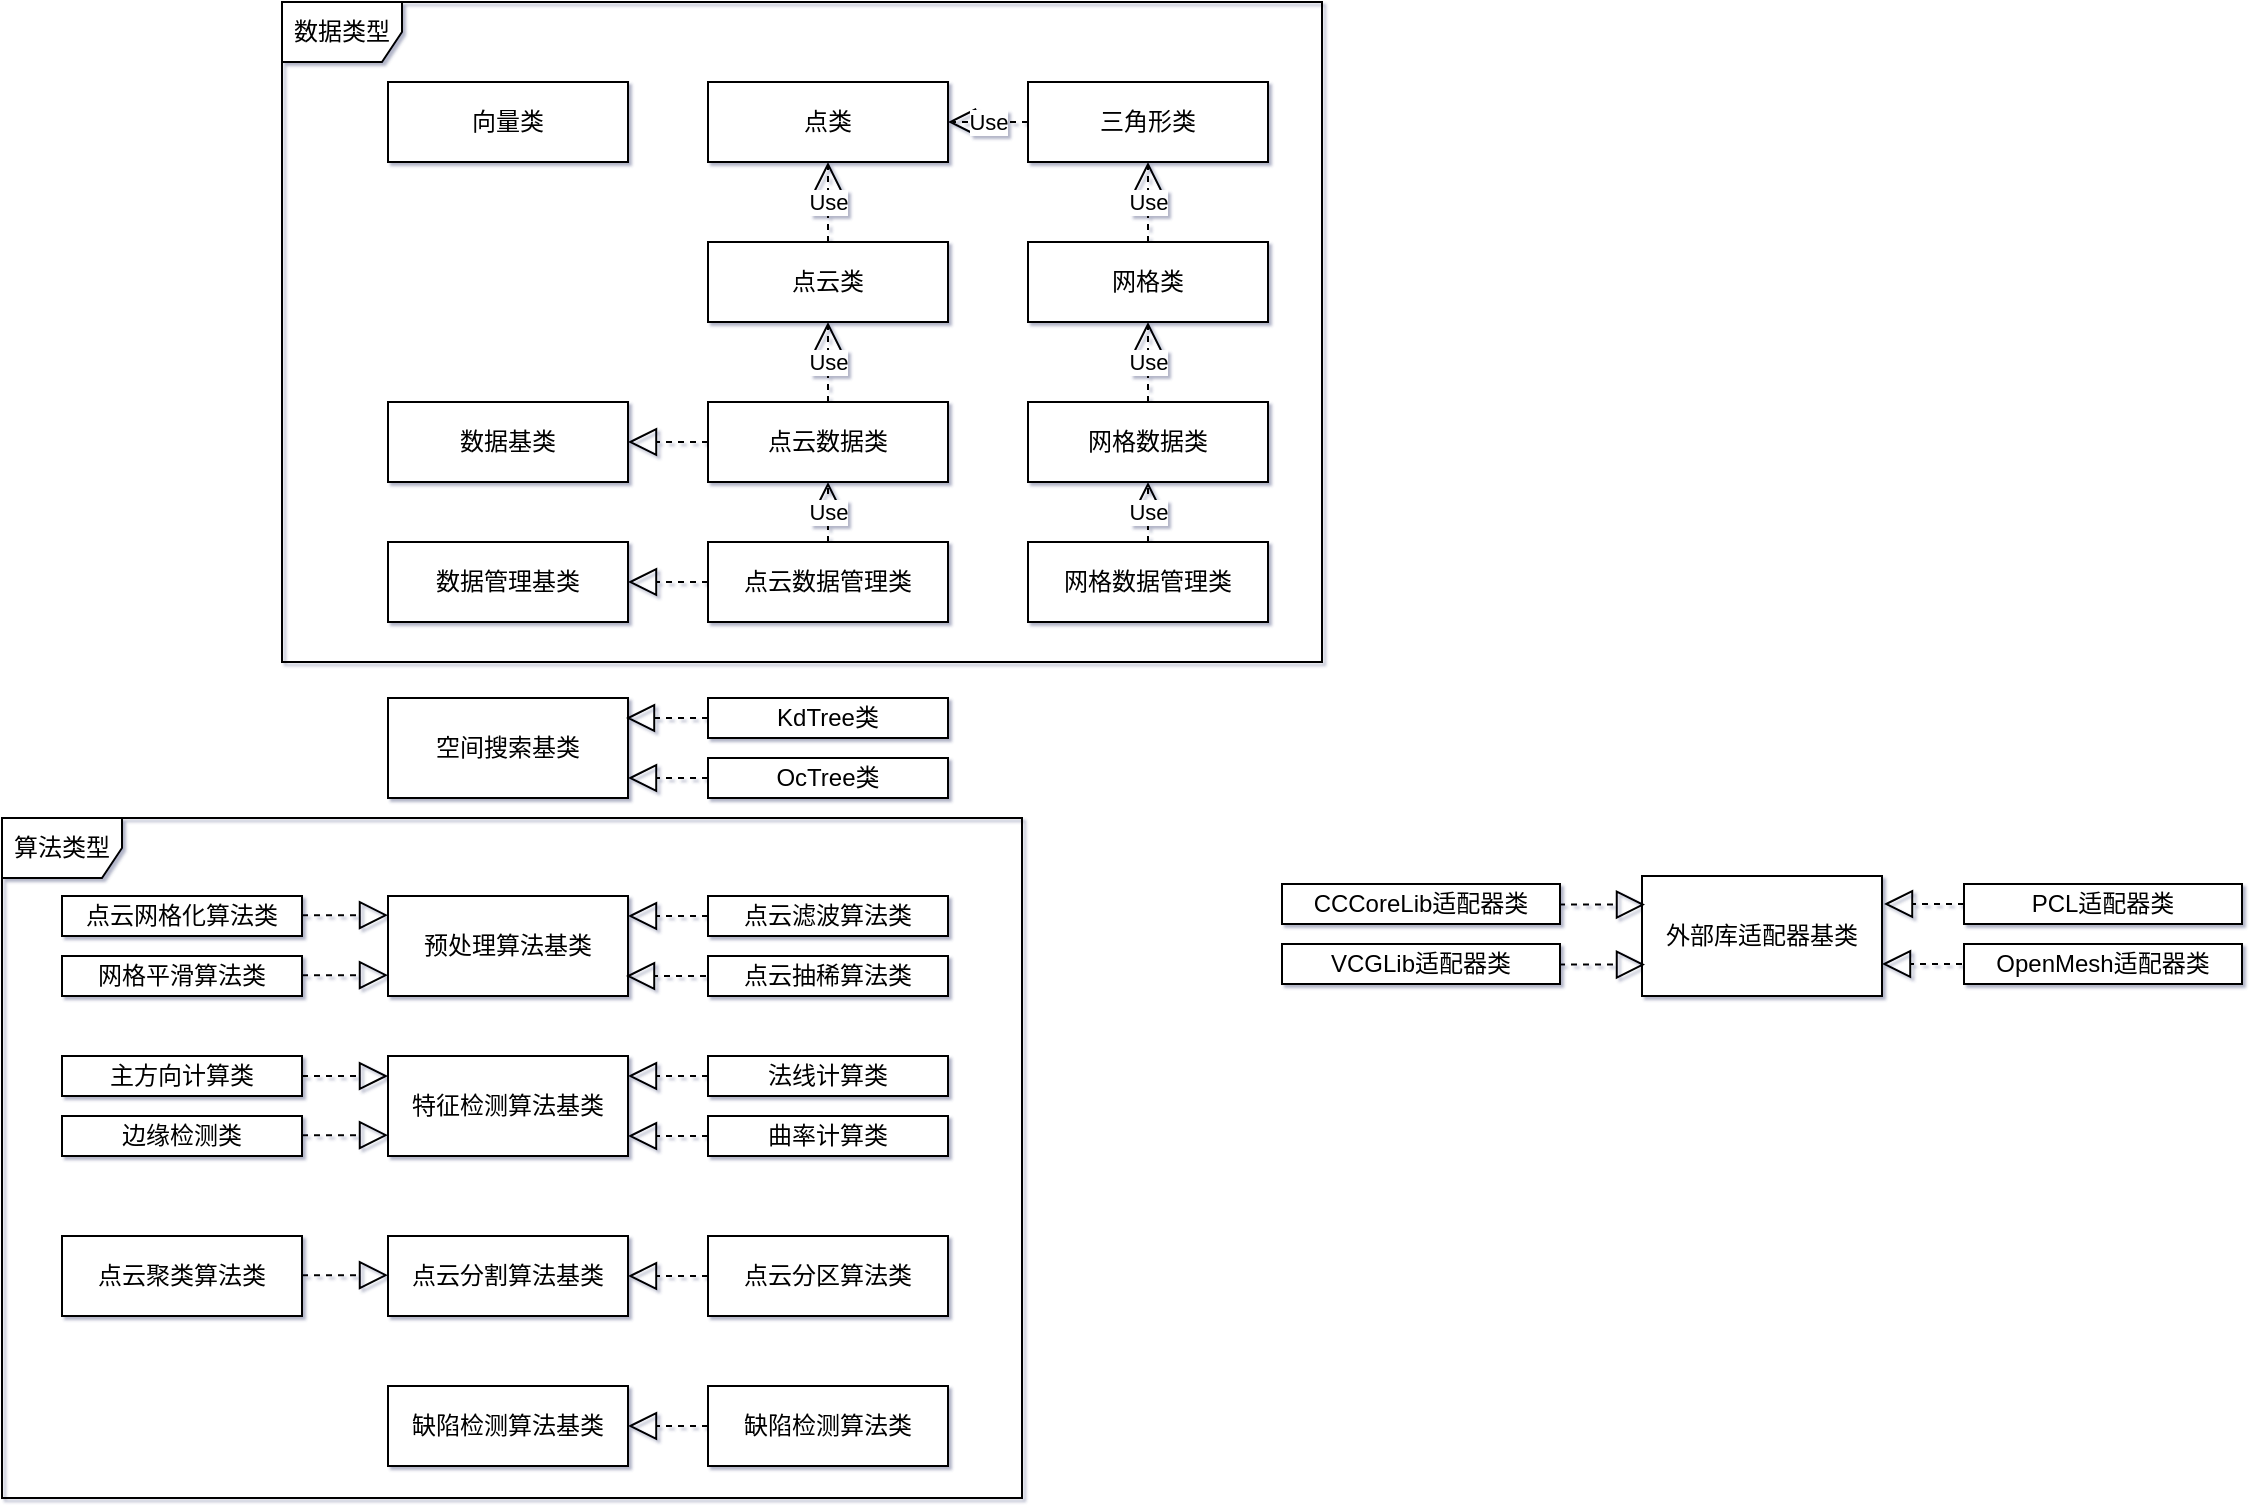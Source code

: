 <mxfile version="26.0.7">
  <diagram name="第 1 页" id="uARH736vWw_qrWtCbUs6">
    <mxGraphModel dx="733" dy="369" grid="1" gridSize="10" guides="1" tooltips="1" connect="1" arrows="1" fold="1" page="1" pageScale="1" pageWidth="1654" pageHeight="2336" math="0" shadow="1">
      <root>
        <mxCell id="0" />
        <mxCell id="1" parent="0" />
        <mxCell id="TkaoiMYruR-OZeZLr6xF-1" value="点类" style="rounded=0;whiteSpace=wrap;html=1;" vertex="1" parent="1">
          <mxGeometry x="523" y="82" width="120" height="40" as="geometry" />
        </mxCell>
        <mxCell id="TkaoiMYruR-OZeZLr6xF-2" value="点云类" style="rounded=0;whiteSpace=wrap;html=1;" vertex="1" parent="1">
          <mxGeometry x="523" y="162" width="120" height="40" as="geometry" />
        </mxCell>
        <mxCell id="TkaoiMYruR-OZeZLr6xF-3" value="点云数据管理类" style="rounded=0;whiteSpace=wrap;html=1;" vertex="1" parent="1">
          <mxGeometry x="523" y="312" width="120" height="40" as="geometry" />
        </mxCell>
        <mxCell id="TkaoiMYruR-OZeZLr6xF-5" value="网格类" style="rounded=0;whiteSpace=wrap;html=1;" vertex="1" parent="1">
          <mxGeometry x="683" y="162" width="120" height="40" as="geometry" />
        </mxCell>
        <mxCell id="TkaoiMYruR-OZeZLr6xF-4" value="三角形类" style="rounded=0;whiteSpace=wrap;html=1;" vertex="1" parent="1">
          <mxGeometry x="683" y="82" width="120" height="40" as="geometry" />
        </mxCell>
        <mxCell id="TkaoiMYruR-OZeZLr6xF-6" value="网格数据管理类" style="rounded=0;whiteSpace=wrap;html=1;" vertex="1" parent="1">
          <mxGeometry x="683" y="312" width="120" height="40" as="geometry" />
        </mxCell>
        <mxCell id="TkaoiMYruR-OZeZLr6xF-7" value="数据管理基类" style="rounded=0;whiteSpace=wrap;html=1;" vertex="1" parent="1">
          <mxGeometry x="363" y="312" width="120" height="40" as="geometry" />
        </mxCell>
        <mxCell id="TkaoiMYruR-OZeZLr6xF-8" value="KdTree类" style="rounded=0;whiteSpace=wrap;html=1;" vertex="1" parent="1">
          <mxGeometry x="523" y="390" width="120" height="20" as="geometry" />
        </mxCell>
        <mxCell id="TkaoiMYruR-OZeZLr6xF-9" value="OcTree类" style="rounded=0;whiteSpace=wrap;html=1;" vertex="1" parent="1">
          <mxGeometry x="523" y="420" width="120" height="20" as="geometry" />
        </mxCell>
        <mxCell id="TkaoiMYruR-OZeZLr6xF-10" value="空间搜索基类" style="rounded=0;whiteSpace=wrap;html=1;" vertex="1" parent="1">
          <mxGeometry x="363" y="390" width="120" height="50" as="geometry" />
        </mxCell>
        <mxCell id="TkaoiMYruR-OZeZLr6xF-11" value="点云数据类" style="rounded=0;whiteSpace=wrap;html=1;" vertex="1" parent="1">
          <mxGeometry x="523" y="242" width="120" height="40" as="geometry" />
        </mxCell>
        <mxCell id="TkaoiMYruR-OZeZLr6xF-12" value="网格数据类" style="rounded=0;whiteSpace=wrap;html=1;" vertex="1" parent="1">
          <mxGeometry x="683" y="242" width="120" height="40" as="geometry" />
        </mxCell>
        <mxCell id="TkaoiMYruR-OZeZLr6xF-13" value="数据基类" style="rounded=0;whiteSpace=wrap;html=1;" vertex="1" parent="1">
          <mxGeometry x="363" y="242" width="120" height="40" as="geometry" />
        </mxCell>
        <mxCell id="TkaoiMYruR-OZeZLr6xF-16" value="预处理算法基类" style="rounded=0;whiteSpace=wrap;html=1;" vertex="1" parent="1">
          <mxGeometry x="363" y="489" width="120" height="50" as="geometry" />
        </mxCell>
        <mxCell id="TkaoiMYruR-OZeZLr6xF-17" value="点云滤波算法类" style="rounded=0;whiteSpace=wrap;html=1;" vertex="1" parent="1">
          <mxGeometry x="523" y="489" width="120" height="20" as="geometry" />
        </mxCell>
        <mxCell id="TkaoiMYruR-OZeZLr6xF-18" value="点云抽稀算法类" style="rounded=0;whiteSpace=wrap;html=1;" vertex="1" parent="1">
          <mxGeometry x="523" y="519" width="120" height="20" as="geometry" />
        </mxCell>
        <mxCell id="TkaoiMYruR-OZeZLr6xF-19" value="点云网格化算法类" style="rounded=0;whiteSpace=wrap;html=1;" vertex="1" parent="1">
          <mxGeometry x="200" y="489" width="120" height="20" as="geometry" />
        </mxCell>
        <mxCell id="TkaoiMYruR-OZeZLr6xF-20" value="网格平滑算法类" style="rounded=0;whiteSpace=wrap;html=1;" vertex="1" parent="1">
          <mxGeometry x="200" y="519" width="120" height="20" as="geometry" />
        </mxCell>
        <mxCell id="TkaoiMYruR-OZeZLr6xF-21" value="特征检测算法基类" style="rounded=0;whiteSpace=wrap;html=1;" vertex="1" parent="1">
          <mxGeometry x="363" y="569" width="120" height="50" as="geometry" />
        </mxCell>
        <mxCell id="TkaoiMYruR-OZeZLr6xF-27" value="向量类" style="rounded=0;whiteSpace=wrap;html=1;" vertex="1" parent="1">
          <mxGeometry x="363" y="82" width="120" height="40" as="geometry" />
        </mxCell>
        <mxCell id="TkaoiMYruR-OZeZLr6xF-28" value="法线计算类" style="rounded=0;whiteSpace=wrap;html=1;" vertex="1" parent="1">
          <mxGeometry x="523" y="569" width="120" height="20" as="geometry" />
        </mxCell>
        <mxCell id="TkaoiMYruR-OZeZLr6xF-29" value="曲率计算类" style="rounded=0;whiteSpace=wrap;html=1;" vertex="1" parent="1">
          <mxGeometry x="523" y="599" width="120" height="20" as="geometry" />
        </mxCell>
        <mxCell id="TkaoiMYruR-OZeZLr6xF-30" value="边缘检测类" style="rounded=0;whiteSpace=wrap;html=1;" vertex="1" parent="1">
          <mxGeometry x="200" y="599" width="120" height="20" as="geometry" />
        </mxCell>
        <mxCell id="TkaoiMYruR-OZeZLr6xF-31" value="主方向计算类" style="rounded=0;whiteSpace=wrap;html=1;" vertex="1" parent="1">
          <mxGeometry x="200" y="569" width="120" height="20" as="geometry" />
        </mxCell>
        <mxCell id="TkaoiMYruR-OZeZLr6xF-32" value="点云分割算法基类" style="rounded=0;whiteSpace=wrap;html=1;" vertex="1" parent="1">
          <mxGeometry x="363" y="659" width="120" height="40" as="geometry" />
        </mxCell>
        <mxCell id="TkaoiMYruR-OZeZLr6xF-33" value="点云分区算法类" style="rounded=0;whiteSpace=wrap;html=1;" vertex="1" parent="1">
          <mxGeometry x="523" y="659" width="120" height="40" as="geometry" />
        </mxCell>
        <mxCell id="TkaoiMYruR-OZeZLr6xF-34" value="点云聚类算法类" style="rounded=0;whiteSpace=wrap;html=1;" vertex="1" parent="1">
          <mxGeometry x="200" y="659" width="120" height="40" as="geometry" />
        </mxCell>
        <mxCell id="TkaoiMYruR-OZeZLr6xF-35" value="缺陷检测算法基类" style="rounded=0;whiteSpace=wrap;html=1;" vertex="1" parent="1">
          <mxGeometry x="363" y="734" width="120" height="40" as="geometry" />
        </mxCell>
        <mxCell id="TkaoiMYruR-OZeZLr6xF-36" value="缺陷检测算法类" style="rounded=0;whiteSpace=wrap;html=1;" vertex="1" parent="1">
          <mxGeometry x="523" y="734" width="120" height="40" as="geometry" />
        </mxCell>
        <mxCell id="TkaoiMYruR-OZeZLr6xF-39" value="Use" style="endArrow=open;endSize=12;dashed=1;html=1;rounded=0;entryX=0.5;entryY=1;entryDx=0;entryDy=0;exitX=0.5;exitY=0;exitDx=0;exitDy=0;" edge="1" parent="1" source="TkaoiMYruR-OZeZLr6xF-2" target="TkaoiMYruR-OZeZLr6xF-1">
          <mxGeometry width="160" relative="1" as="geometry">
            <mxPoint x="633" y="202" as="sourcePoint" />
            <mxPoint x="793" y="202" as="targetPoint" />
          </mxGeometry>
        </mxCell>
        <mxCell id="TkaoiMYruR-OZeZLr6xF-40" value="Use" style="endArrow=open;endSize=12;dashed=1;html=1;rounded=0;entryX=0.5;entryY=1;entryDx=0;entryDy=0;exitX=0.5;exitY=0;exitDx=0;exitDy=0;" edge="1" parent="1" source="TkaoiMYruR-OZeZLr6xF-5" target="TkaoiMYruR-OZeZLr6xF-4">
          <mxGeometry width="160" relative="1" as="geometry">
            <mxPoint x="593" y="172" as="sourcePoint" />
            <mxPoint x="593" y="132" as="targetPoint" />
          </mxGeometry>
        </mxCell>
        <mxCell id="TkaoiMYruR-OZeZLr6xF-42" value="Use" style="endArrow=open;endSize=12;dashed=1;html=1;rounded=0;entryX=1;entryY=0.5;entryDx=0;entryDy=0;exitX=0;exitY=0.5;exitDx=0;exitDy=0;" edge="1" parent="1" source="TkaoiMYruR-OZeZLr6xF-4" target="TkaoiMYruR-OZeZLr6xF-1">
          <mxGeometry width="160" relative="1" as="geometry">
            <mxPoint x="753" y="172" as="sourcePoint" />
            <mxPoint x="753" y="132" as="targetPoint" />
          </mxGeometry>
        </mxCell>
        <mxCell id="TkaoiMYruR-OZeZLr6xF-43" value="Use" style="endArrow=open;endSize=12;dashed=1;html=1;rounded=0;exitX=0.5;exitY=0;exitDx=0;exitDy=0;" edge="1" parent="1" source="TkaoiMYruR-OZeZLr6xF-11">
          <mxGeometry width="160" relative="1" as="geometry">
            <mxPoint x="593" y="172" as="sourcePoint" />
            <mxPoint x="583" y="202" as="targetPoint" />
          </mxGeometry>
        </mxCell>
        <mxCell id="TkaoiMYruR-OZeZLr6xF-44" value="Use" style="endArrow=open;endSize=12;dashed=1;html=1;rounded=0;exitX=0.5;exitY=0;exitDx=0;exitDy=0;entryX=0.5;entryY=1;entryDx=0;entryDy=0;" edge="1" parent="1" source="TkaoiMYruR-OZeZLr6xF-12" target="TkaoiMYruR-OZeZLr6xF-5">
          <mxGeometry width="160" relative="1" as="geometry">
            <mxPoint x="593" y="252" as="sourcePoint" />
            <mxPoint x="593" y="212" as="targetPoint" />
          </mxGeometry>
        </mxCell>
        <mxCell id="TkaoiMYruR-OZeZLr6xF-45" value="" style="endArrow=block;dashed=1;endFill=0;endSize=12;html=1;rounded=0;exitX=0;exitY=0.5;exitDx=0;exitDy=0;entryX=1;entryY=0.5;entryDx=0;entryDy=0;" edge="1" parent="1" source="TkaoiMYruR-OZeZLr6xF-11" target="TkaoiMYruR-OZeZLr6xF-13">
          <mxGeometry width="160" relative="1" as="geometry">
            <mxPoint x="633" y="302" as="sourcePoint" />
            <mxPoint x="793" y="302" as="targetPoint" />
          </mxGeometry>
        </mxCell>
        <mxCell id="TkaoiMYruR-OZeZLr6xF-46" value="Use" style="endArrow=open;endSize=12;dashed=1;html=1;rounded=0;exitX=0.5;exitY=0;exitDx=0;exitDy=0;" edge="1" parent="1" source="TkaoiMYruR-OZeZLr6xF-3">
          <mxGeometry width="160" relative="1" as="geometry">
            <mxPoint x="593" y="242" as="sourcePoint" />
            <mxPoint x="583" y="282" as="targetPoint" />
          </mxGeometry>
        </mxCell>
        <mxCell id="TkaoiMYruR-OZeZLr6xF-47" value="Use" style="endArrow=open;endSize=12;dashed=1;html=1;rounded=0;entryX=0.5;entryY=1;entryDx=0;entryDy=0;exitX=0.5;exitY=0;exitDx=0;exitDy=0;" edge="1" parent="1" source="TkaoiMYruR-OZeZLr6xF-6" target="TkaoiMYruR-OZeZLr6xF-12">
          <mxGeometry width="160" relative="1" as="geometry">
            <mxPoint x="743" y="302" as="sourcePoint" />
            <mxPoint x="753" y="202" as="targetPoint" />
          </mxGeometry>
        </mxCell>
        <mxCell id="TkaoiMYruR-OZeZLr6xF-48" value="" style="endArrow=block;dashed=1;endFill=0;endSize=12;html=1;rounded=0;exitX=0;exitY=0.5;exitDx=0;exitDy=0;entryX=1;entryY=0.5;entryDx=0;entryDy=0;" edge="1" parent="1" source="TkaoiMYruR-OZeZLr6xF-3" target="TkaoiMYruR-OZeZLr6xF-7">
          <mxGeometry width="160" relative="1" as="geometry">
            <mxPoint x="533" y="262" as="sourcePoint" />
            <mxPoint x="493" y="262" as="targetPoint" />
          </mxGeometry>
        </mxCell>
        <mxCell id="TkaoiMYruR-OZeZLr6xF-53" value="" style="endArrow=block;dashed=1;endFill=0;endSize=12;html=1;rounded=0;exitX=0;exitY=0.5;exitDx=0;exitDy=0;" edge="1" parent="1" source="TkaoiMYruR-OZeZLr6xF-8">
          <mxGeometry width="160" relative="1" as="geometry">
            <mxPoint x="533" y="340" as="sourcePoint" />
            <mxPoint x="482" y="400" as="targetPoint" />
          </mxGeometry>
        </mxCell>
        <mxCell id="TkaoiMYruR-OZeZLr6xF-54" value="" style="endArrow=block;dashed=1;endFill=0;endSize=12;html=1;rounded=0;exitX=0;exitY=0.5;exitDx=0;exitDy=0;" edge="1" parent="1" source="TkaoiMYruR-OZeZLr6xF-17">
          <mxGeometry width="160" relative="1" as="geometry">
            <mxPoint x="533" y="439" as="sourcePoint" />
            <mxPoint x="483" y="499" as="targetPoint" />
          </mxGeometry>
        </mxCell>
        <mxCell id="TkaoiMYruR-OZeZLr6xF-55" value="" style="endArrow=block;dashed=1;endFill=0;endSize=12;html=1;rounded=0;exitX=0;exitY=0.5;exitDx=0;exitDy=0;" edge="1" parent="1" source="TkaoiMYruR-OZeZLr6xF-28">
          <mxGeometry width="160" relative="1" as="geometry">
            <mxPoint x="533" y="519" as="sourcePoint" />
            <mxPoint x="483" y="579" as="targetPoint" />
          </mxGeometry>
        </mxCell>
        <mxCell id="TkaoiMYruR-OZeZLr6xF-56" value="" style="endArrow=block;dashed=1;endFill=0;endSize=12;html=1;rounded=0;exitX=0;exitY=0.5;exitDx=0;exitDy=0;entryX=1;entryY=0.5;entryDx=0;entryDy=0;" edge="1" parent="1" source="TkaoiMYruR-OZeZLr6xF-33" target="TkaoiMYruR-OZeZLr6xF-32">
          <mxGeometry width="160" relative="1" as="geometry">
            <mxPoint x="533" y="614" as="sourcePoint" />
            <mxPoint x="493" y="614" as="targetPoint" />
          </mxGeometry>
        </mxCell>
        <mxCell id="TkaoiMYruR-OZeZLr6xF-57" value="" style="endArrow=block;dashed=1;endFill=0;endSize=12;html=1;rounded=0;exitX=0;exitY=0.5;exitDx=0;exitDy=0;entryX=1;entryY=0.5;entryDx=0;entryDy=0;" edge="1" parent="1" source="TkaoiMYruR-OZeZLr6xF-36" target="TkaoiMYruR-OZeZLr6xF-35">
          <mxGeometry width="160" relative="1" as="geometry">
            <mxPoint x="533" y="689" as="sourcePoint" />
            <mxPoint x="493" y="689" as="targetPoint" />
          </mxGeometry>
        </mxCell>
        <mxCell id="TkaoiMYruR-OZeZLr6xF-60" value="" style="endArrow=block;dashed=1;endFill=0;endSize=12;html=1;rounded=0;exitX=0;exitY=0.5;exitDx=0;exitDy=0;" edge="1" parent="1" source="TkaoiMYruR-OZeZLr6xF-9">
          <mxGeometry width="160" relative="1" as="geometry">
            <mxPoint x="533" y="410" as="sourcePoint" />
            <mxPoint x="483" y="430" as="targetPoint" />
          </mxGeometry>
        </mxCell>
        <mxCell id="TkaoiMYruR-OZeZLr6xF-61" value="" style="endArrow=block;dashed=1;endFill=0;endSize=12;html=1;rounded=0;exitX=0;exitY=0.5;exitDx=0;exitDy=0;" edge="1" parent="1" source="TkaoiMYruR-OZeZLr6xF-29">
          <mxGeometry width="160" relative="1" as="geometry">
            <mxPoint x="533" y="589" as="sourcePoint" />
            <mxPoint x="483" y="609" as="targetPoint" />
          </mxGeometry>
        </mxCell>
        <mxCell id="TkaoiMYruR-OZeZLr6xF-62" value="" style="endArrow=block;dashed=1;endFill=0;endSize=12;html=1;rounded=0;" edge="1" parent="1">
          <mxGeometry width="160" relative="1" as="geometry">
            <mxPoint x="522" y="529" as="sourcePoint" />
            <mxPoint x="482" y="529" as="targetPoint" />
          </mxGeometry>
        </mxCell>
        <mxCell id="TkaoiMYruR-OZeZLr6xF-65" value="" style="endArrow=block;dashed=1;endFill=0;endSize=12;html=1;rounded=0;exitX=1;exitY=0.5;exitDx=0;exitDy=0;" edge="1" parent="1" source="TkaoiMYruR-OZeZLr6xF-31">
          <mxGeometry width="160" relative="1" as="geometry">
            <mxPoint x="500" y="559" as="sourcePoint" />
            <mxPoint x="363" y="579" as="targetPoint" />
          </mxGeometry>
        </mxCell>
        <mxCell id="TkaoiMYruR-OZeZLr6xF-67" value="" style="endArrow=block;dashed=1;endFill=0;endSize=12;html=1;rounded=0;exitX=1;exitY=0.5;exitDx=0;exitDy=0;" edge="1" parent="1">
          <mxGeometry width="160" relative="1" as="geometry">
            <mxPoint x="320" y="678.58" as="sourcePoint" />
            <mxPoint x="363" y="678.58" as="targetPoint" />
          </mxGeometry>
        </mxCell>
        <mxCell id="TkaoiMYruR-OZeZLr6xF-68" value="" style="endArrow=block;dashed=1;endFill=0;endSize=12;html=1;rounded=0;exitX=1;exitY=0.5;exitDx=0;exitDy=0;" edge="1" parent="1">
          <mxGeometry width="160" relative="1" as="geometry">
            <mxPoint x="320" y="608.58" as="sourcePoint" />
            <mxPoint x="363" y="608.58" as="targetPoint" />
          </mxGeometry>
        </mxCell>
        <mxCell id="TkaoiMYruR-OZeZLr6xF-69" value="" style="endArrow=block;dashed=1;endFill=0;endSize=12;html=1;rounded=0;exitX=1;exitY=0.5;exitDx=0;exitDy=0;" edge="1" parent="1">
          <mxGeometry width="160" relative="1" as="geometry">
            <mxPoint x="320" y="528.58" as="sourcePoint" />
            <mxPoint x="363" y="528.58" as="targetPoint" />
          </mxGeometry>
        </mxCell>
        <mxCell id="TkaoiMYruR-OZeZLr6xF-70" value="" style="endArrow=block;dashed=1;endFill=0;endSize=12;html=1;rounded=0;exitX=1;exitY=0.5;exitDx=0;exitDy=0;" edge="1" parent="1">
          <mxGeometry width="160" relative="1" as="geometry">
            <mxPoint x="320" y="498.58" as="sourcePoint" />
            <mxPoint x="363" y="498.58" as="targetPoint" />
          </mxGeometry>
        </mxCell>
        <mxCell id="TkaoiMYruR-OZeZLr6xF-74" value="数据类型" style="shape=umlFrame;whiteSpace=wrap;html=1;pointerEvents=0;" vertex="1" parent="1">
          <mxGeometry x="310" y="42" width="520" height="330" as="geometry" />
        </mxCell>
        <mxCell id="TkaoiMYruR-OZeZLr6xF-76" value="算法类型" style="shape=umlFrame;whiteSpace=wrap;html=1;pointerEvents=0;" vertex="1" parent="1">
          <mxGeometry x="170" y="450" width="510" height="340" as="geometry" />
        </mxCell>
        <mxCell id="TkaoiMYruR-OZeZLr6xF-77" value="外部库适配器基类" style="rounded=0;whiteSpace=wrap;html=1;" vertex="1" parent="1">
          <mxGeometry x="990" y="479" width="120" height="60" as="geometry" />
        </mxCell>
        <mxCell id="TkaoiMYruR-OZeZLr6xF-78" value="PCL适配器类" style="rounded=0;whiteSpace=wrap;html=1;" vertex="1" parent="1">
          <mxGeometry x="1151" y="483" width="139" height="20" as="geometry" />
        </mxCell>
        <mxCell id="TkaoiMYruR-OZeZLr6xF-79" value="OpenMesh适配器类" style="rounded=0;whiteSpace=wrap;html=1;" vertex="1" parent="1">
          <mxGeometry x="1151" y="513" width="139" height="20" as="geometry" />
        </mxCell>
        <mxCell id="TkaoiMYruR-OZeZLr6xF-80" value="" style="endArrow=block;dashed=1;endFill=0;endSize=12;html=1;rounded=0;exitX=0;exitY=0.5;exitDx=0;exitDy=0;" edge="1" parent="1" source="TkaoiMYruR-OZeZLr6xF-78">
          <mxGeometry width="160" relative="1" as="geometry">
            <mxPoint x="1161" y="433" as="sourcePoint" />
            <mxPoint x="1111" y="493" as="targetPoint" />
          </mxGeometry>
        </mxCell>
        <mxCell id="TkaoiMYruR-OZeZLr6xF-81" value="" style="endArrow=block;dashed=1;endFill=0;endSize=12;html=1;rounded=0;" edge="1" parent="1">
          <mxGeometry width="160" relative="1" as="geometry">
            <mxPoint x="1150" y="523" as="sourcePoint" />
            <mxPoint x="1110" y="523" as="targetPoint" />
          </mxGeometry>
        </mxCell>
        <mxCell id="TkaoiMYruR-OZeZLr6xF-82" value="CCCoreLib适配器类" style="rounded=0;whiteSpace=wrap;html=1;" vertex="1" parent="1">
          <mxGeometry x="810" y="483" width="139" height="20" as="geometry" />
        </mxCell>
        <mxCell id="TkaoiMYruR-OZeZLr6xF-83" value="VCGLib适配器类" style="rounded=0;whiteSpace=wrap;html=1;" vertex="1" parent="1">
          <mxGeometry x="810" y="513" width="139" height="20" as="geometry" />
        </mxCell>
        <mxCell id="TkaoiMYruR-OZeZLr6xF-84" value="" style="endArrow=block;dashed=1;endFill=0;endSize=12;html=1;rounded=0;exitX=1;exitY=0.5;exitDx=0;exitDy=0;" edge="1" parent="1">
          <mxGeometry width="160" relative="1" as="geometry">
            <mxPoint x="948.5" y="523.29" as="sourcePoint" />
            <mxPoint x="991.5" y="523.29" as="targetPoint" />
          </mxGeometry>
        </mxCell>
        <mxCell id="TkaoiMYruR-OZeZLr6xF-85" value="" style="endArrow=block;dashed=1;endFill=0;endSize=12;html=1;rounded=0;exitX=1;exitY=0.5;exitDx=0;exitDy=0;" edge="1" parent="1">
          <mxGeometry width="160" relative="1" as="geometry">
            <mxPoint x="948.5" y="493.29" as="sourcePoint" />
            <mxPoint x="991.5" y="493.29" as="targetPoint" />
          </mxGeometry>
        </mxCell>
      </root>
    </mxGraphModel>
  </diagram>
</mxfile>
